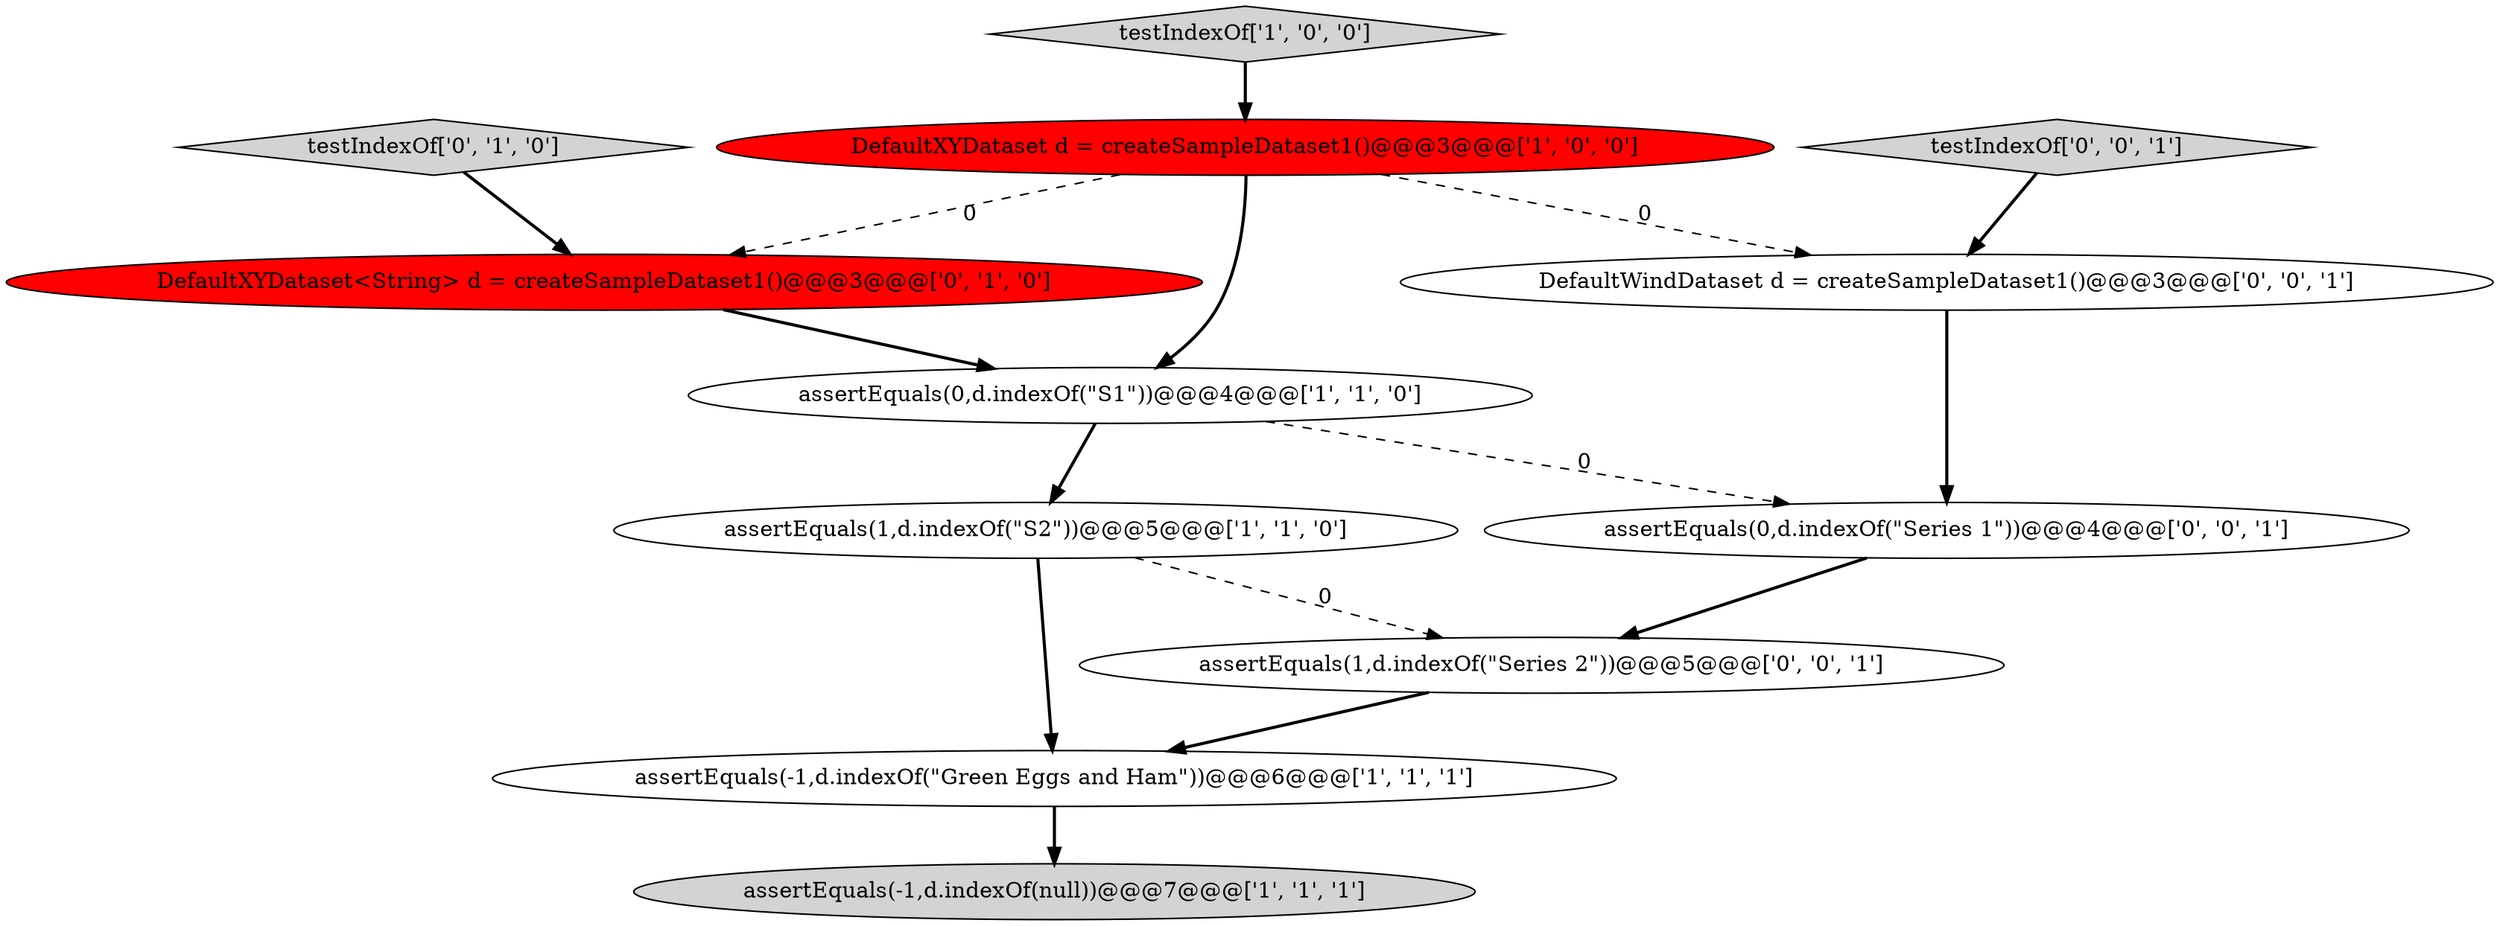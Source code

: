 digraph {
4 [style = filled, label = "assertEquals(-1,d.indexOf(\"Green Eggs and Ham\"))@@@6@@@['1', '1', '1']", fillcolor = white, shape = ellipse image = "AAA0AAABBB1BBB"];
5 [style = filled, label = "assertEquals(0,d.indexOf(\"S1\"))@@@4@@@['1', '1', '0']", fillcolor = white, shape = ellipse image = "AAA0AAABBB1BBB"];
2 [style = filled, label = "assertEquals(-1,d.indexOf(null))@@@7@@@['1', '1', '1']", fillcolor = lightgray, shape = ellipse image = "AAA0AAABBB1BBB"];
7 [style = filled, label = "DefaultXYDataset<String> d = createSampleDataset1()@@@3@@@['0', '1', '0']", fillcolor = red, shape = ellipse image = "AAA1AAABBB2BBB"];
8 [style = filled, label = "assertEquals(0,d.indexOf(\"Series 1\"))@@@4@@@['0', '0', '1']", fillcolor = white, shape = ellipse image = "AAA0AAABBB3BBB"];
1 [style = filled, label = "testIndexOf['1', '0', '0']", fillcolor = lightgray, shape = diamond image = "AAA0AAABBB1BBB"];
10 [style = filled, label = "DefaultWindDataset d = createSampleDataset1()@@@3@@@['0', '0', '1']", fillcolor = white, shape = ellipse image = "AAA0AAABBB3BBB"];
0 [style = filled, label = "assertEquals(1,d.indexOf(\"S2\"))@@@5@@@['1', '1', '0']", fillcolor = white, shape = ellipse image = "AAA0AAABBB1BBB"];
6 [style = filled, label = "testIndexOf['0', '1', '0']", fillcolor = lightgray, shape = diamond image = "AAA0AAABBB2BBB"];
3 [style = filled, label = "DefaultXYDataset d = createSampleDataset1()@@@3@@@['1', '0', '0']", fillcolor = red, shape = ellipse image = "AAA1AAABBB1BBB"];
11 [style = filled, label = "assertEquals(1,d.indexOf(\"Series 2\"))@@@5@@@['0', '0', '1']", fillcolor = white, shape = ellipse image = "AAA0AAABBB3BBB"];
9 [style = filled, label = "testIndexOf['0', '0', '1']", fillcolor = lightgray, shape = diamond image = "AAA0AAABBB3BBB"];
1->3 [style = bold, label=""];
5->8 [style = dashed, label="0"];
3->5 [style = bold, label=""];
7->5 [style = bold, label=""];
3->10 [style = dashed, label="0"];
0->11 [style = dashed, label="0"];
4->2 [style = bold, label=""];
9->10 [style = bold, label=""];
6->7 [style = bold, label=""];
5->0 [style = bold, label=""];
10->8 [style = bold, label=""];
0->4 [style = bold, label=""];
8->11 [style = bold, label=""];
3->7 [style = dashed, label="0"];
11->4 [style = bold, label=""];
}
